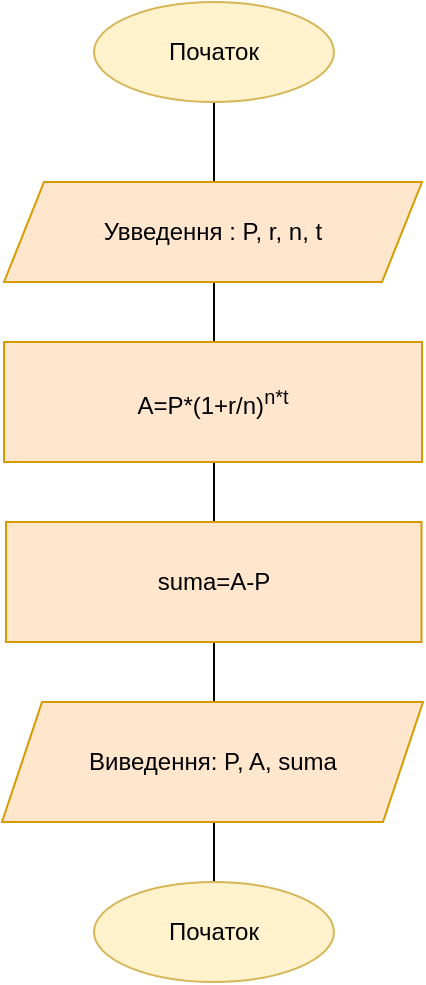 <mxfile version="24.7.17">
  <diagram name="Сторінка-1" id="uGeXgI9Eb32bUDVhSBD6">
    <mxGraphModel dx="1313" dy="663" grid="0" gridSize="10" guides="1" tooltips="1" connect="1" arrows="1" fold="1" page="0" pageScale="1" pageWidth="827" pageHeight="1169" background="none" math="0" shadow="0">
      <root>
        <mxCell id="0" />
        <mxCell id="1" parent="0" />
        <mxCell id="WXnHczKJLZKgC88iBcaL-14" value="" style="endArrow=none;html=1;rounded=0;exitX=0.5;exitY=0;exitDx=0;exitDy=0;" edge="1" parent="1" source="WXnHczKJLZKgC88iBcaL-12" target="WXnHczKJLZKgC88iBcaL-1">
          <mxGeometry width="50" height="50" relative="1" as="geometry">
            <mxPoint x="520" y="560" as="sourcePoint" />
            <mxPoint x="570" y="510" as="targetPoint" />
          </mxGeometry>
        </mxCell>
        <mxCell id="WXnHczKJLZKgC88iBcaL-1" value="Початок" style="ellipse;whiteSpace=wrap;html=1;fillColor=#fff2cc;strokeColor=#d6b656;" vertex="1" parent="1">
          <mxGeometry x="354" y="40" width="120" height="50" as="geometry" />
        </mxCell>
        <mxCell id="WXnHczKJLZKgC88iBcaL-2" value="Увведення : P, r, n, t" style="shape=parallelogram;perimeter=parallelogramPerimeter;whiteSpace=wrap;html=1;fixedSize=1;fillColor=#ffe6cc;strokeColor=#d79b00;" vertex="1" parent="1">
          <mxGeometry x="309" y="130" width="209" height="50" as="geometry" />
        </mxCell>
        <mxCell id="WXnHczKJLZKgC88iBcaL-4" value="A=P*(1+r/n)&lt;sup&gt;n*t&lt;/sup&gt;" style="rounded=0;whiteSpace=wrap;html=1;fillColor=#ffe6cc;strokeColor=#d79b00;" vertex="1" parent="1">
          <mxGeometry x="309" y="210" width="209" height="60" as="geometry" />
        </mxCell>
        <mxCell id="WXnHczKJLZKgC88iBcaL-7" value="Виведення: P, A, suma" style="shape=parallelogram;perimeter=parallelogramPerimeter;whiteSpace=wrap;html=1;fixedSize=1;fillColor=#ffe6cc;strokeColor=#d79b00;" vertex="1" parent="1">
          <mxGeometry x="308" y="390" width="210.5" height="60" as="geometry" />
        </mxCell>
        <mxCell id="WXnHczKJLZKgC88iBcaL-8" value="suma=A-P" style="rounded=0;whiteSpace=wrap;html=1;fillColor=#ffe6cc;strokeColor=#d79b00;" vertex="1" parent="1">
          <mxGeometry x="310" y="300" width="207.75" height="60" as="geometry" />
        </mxCell>
        <mxCell id="WXnHczKJLZKgC88iBcaL-12" value="Початок" style="ellipse;whiteSpace=wrap;html=1;fillColor=#fff2cc;strokeColor=#d6b656;" vertex="1" parent="1">
          <mxGeometry x="354" y="480" width="120" height="50" as="geometry" />
        </mxCell>
      </root>
    </mxGraphModel>
  </diagram>
</mxfile>